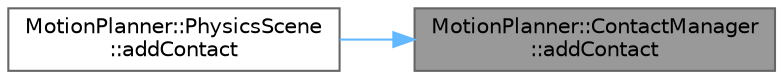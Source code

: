 digraph "MotionPlanner::ContactManager::addContact"
{
 // LATEX_PDF_SIZE
  bgcolor="transparent";
  edge [fontname=Helvetica,fontsize=10,labelfontname=Helvetica,labelfontsize=10];
  node [fontname=Helvetica,fontsize=10,shape=box,height=0.2,width=0.4];
  rankdir="RL";
  Node1 [label="MotionPlanner::ContactManager\l::addContact",height=0.2,width=0.4,color="gray40", fillcolor="grey60", style="filled", fontcolor="black",tooltip=" "];
  Node1 -> Node2 [dir="back",color="steelblue1",style="solid"];
  Node2 [label="MotionPlanner::PhysicsScene\l::addContact",height=0.2,width=0.4,color="grey40", fillcolor="white", style="filled",URL="$class_motion_planner_1_1_physics_scene.html#a3a1b0c8617ebb84b2a97ec04ad570bf1",tooltip=" "];
}
